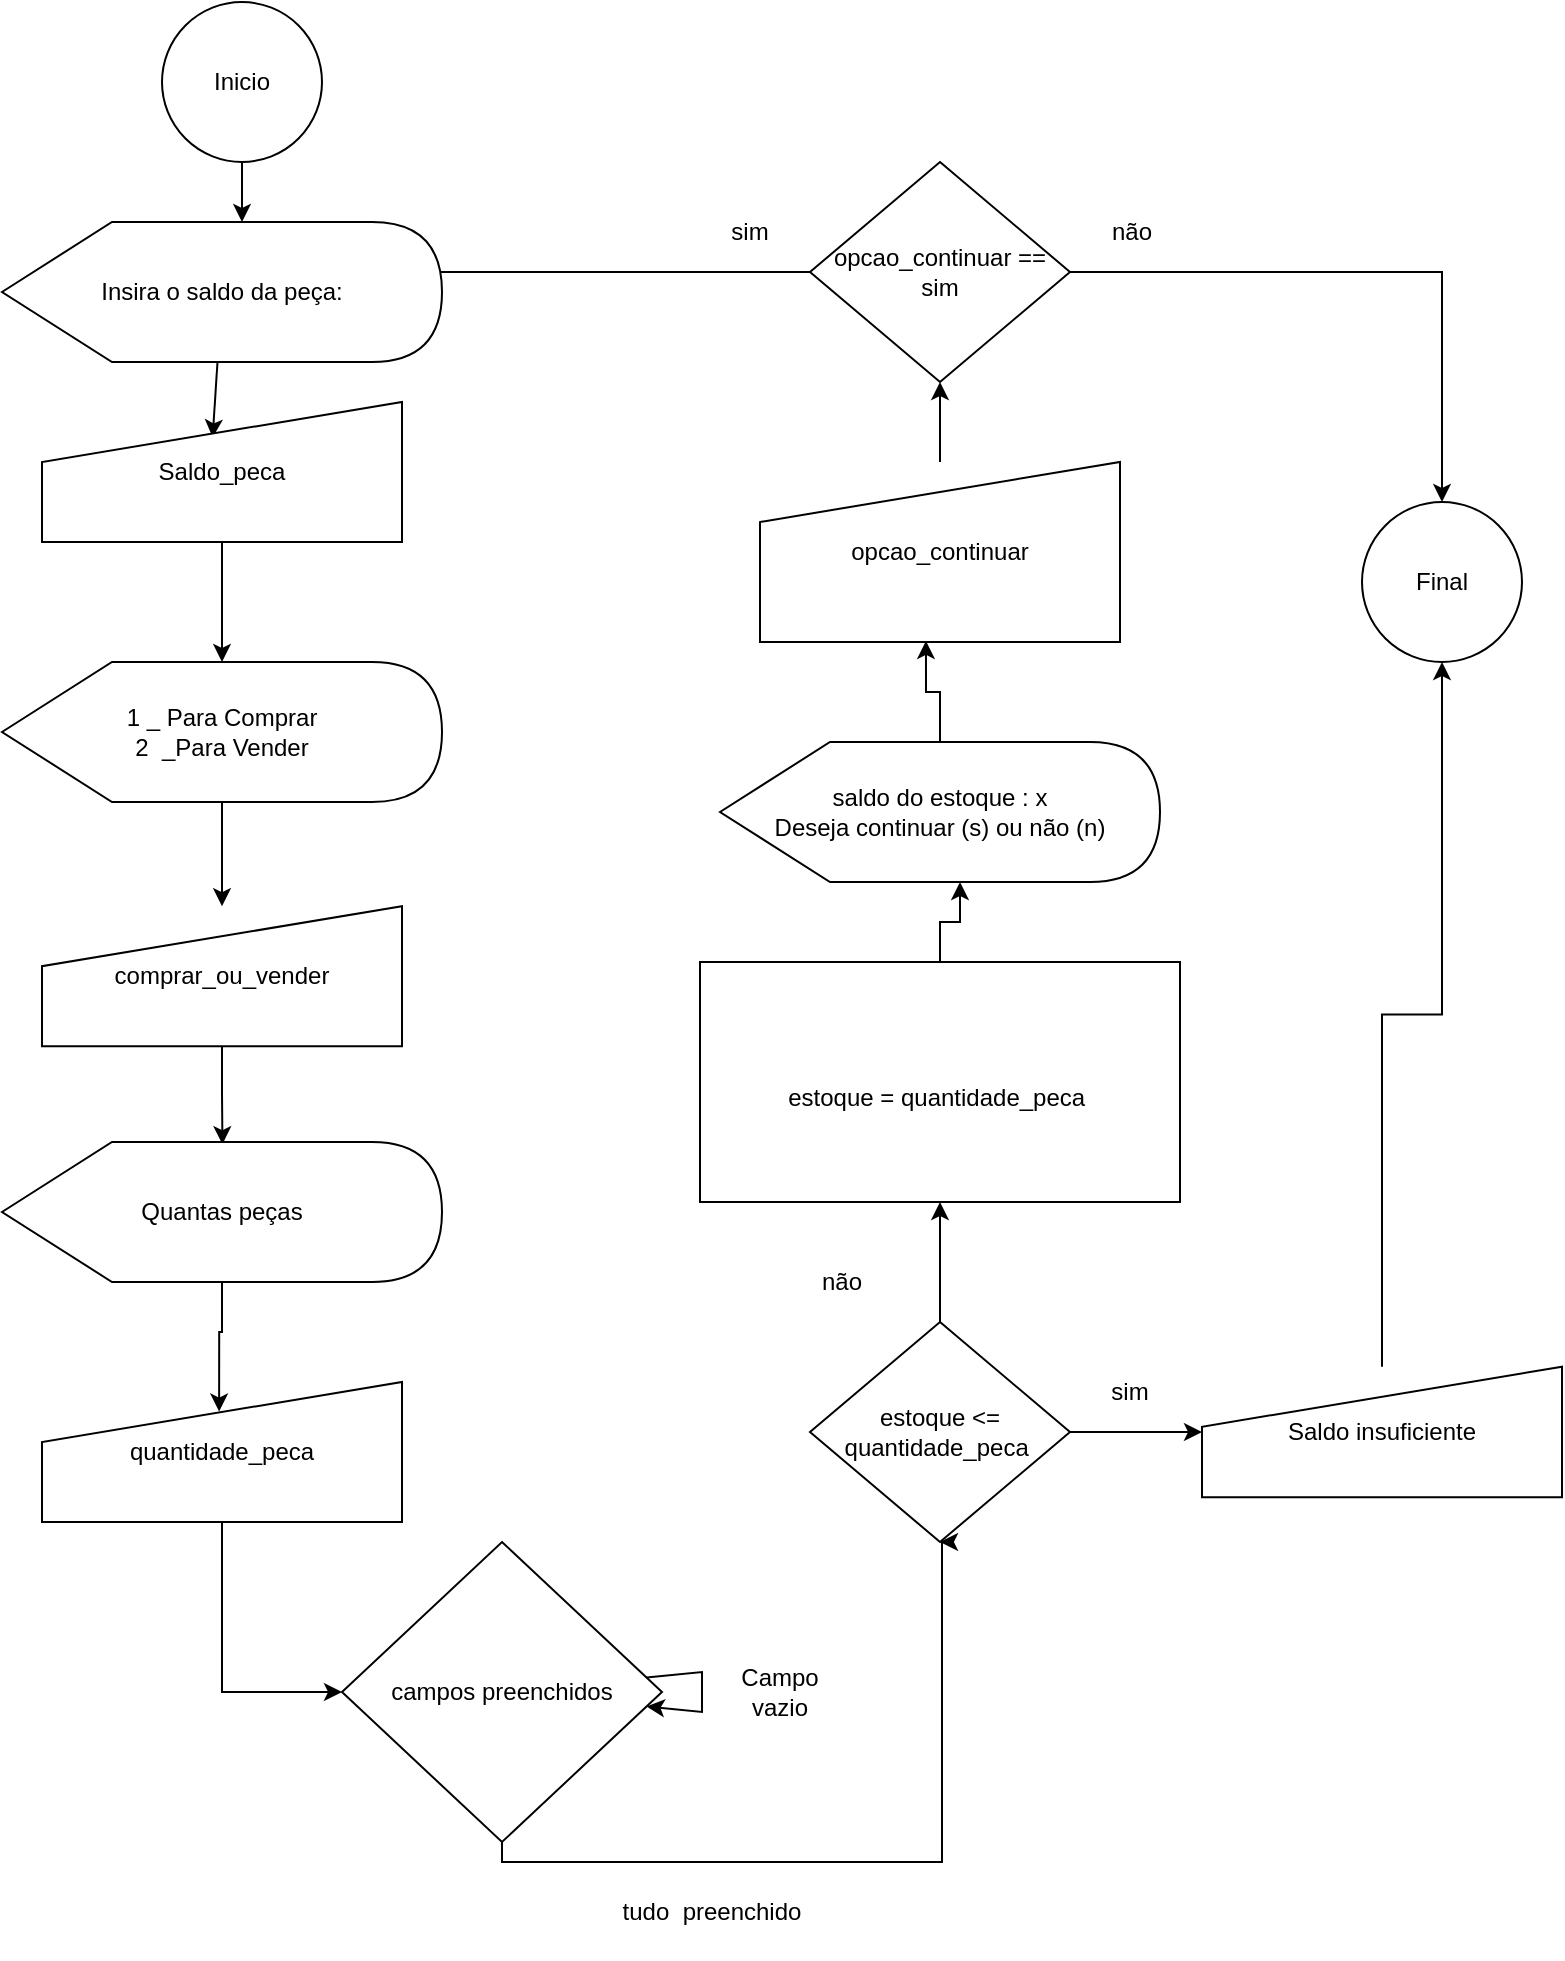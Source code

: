 <mxfile version="20.8.3" type="github">
  <diagram id="s8lGNTlZyGDKWvNCeoKv" name="Página-1">
    <mxGraphModel dx="1165" dy="398" grid="1" gridSize="10" guides="1" tooltips="1" connect="1" arrows="1" fold="1" page="1" pageScale="1" pageWidth="827" pageHeight="1169" math="0" shadow="0">
      <root>
        <mxCell id="0" />
        <mxCell id="1" parent="0" />
        <mxCell id="6lvpyDJvIURICQRPQb3R-1" value="Inicio" style="ellipse;whiteSpace=wrap;html=1;aspect=fixed;" vertex="1" parent="1">
          <mxGeometry x="90" width="80" height="80" as="geometry" />
        </mxCell>
        <mxCell id="6lvpyDJvIURICQRPQb3R-55" style="edgeStyle=orthogonalEdgeStyle;rounded=0;orthogonalLoop=1;jettySize=auto;html=1;entryX=0.5;entryY=1;entryDx=0;entryDy=0;" edge="1" parent="1" source="6lvpyDJvIURICQRPQb3R-4" target="6lvpyDJvIURICQRPQb3R-18">
          <mxGeometry relative="1" as="geometry">
            <Array as="points">
              <mxPoint x="260" y="930" />
              <mxPoint x="480" y="930" />
            </Array>
          </mxGeometry>
        </mxCell>
        <mxCell id="6lvpyDJvIURICQRPQb3R-4" value="campos preenchidos" style="rhombus;whiteSpace=wrap;html=1;" vertex="1" parent="1">
          <mxGeometry x="180" y="770" width="160" height="150" as="geometry" />
        </mxCell>
        <mxCell id="6lvpyDJvIURICQRPQb3R-10" value="" style="endArrow=classic;html=1;rounded=0;entryX=0;entryY=0;entryDx=120;entryDy=0;entryPerimeter=0;" edge="1" parent="1" source="6lvpyDJvIURICQRPQb3R-1" target="6lvpyDJvIURICQRPQb3R-44">
          <mxGeometry width="50" height="50" relative="1" as="geometry">
            <mxPoint x="230" y="130" as="sourcePoint" />
            <mxPoint x="120" y="100" as="targetPoint" />
          </mxGeometry>
        </mxCell>
        <mxCell id="6lvpyDJvIURICQRPQb3R-11" value="" style="endArrow=classic;html=1;rounded=0;entryX=0.474;entryY=0.253;entryDx=0;entryDy=0;entryPerimeter=0;" edge="1" parent="1" source="6lvpyDJvIURICQRPQb3R-44" target="6lvpyDJvIURICQRPQb3R-43">
          <mxGeometry width="50" height="50" relative="1" as="geometry">
            <mxPoint x="120" y="170" as="sourcePoint" />
            <mxPoint x="120" y="220" as="targetPoint" />
          </mxGeometry>
        </mxCell>
        <mxCell id="6lvpyDJvIURICQRPQb3R-14" value="" style="endArrow=classic;html=1;rounded=0;" edge="1" parent="1" source="6lvpyDJvIURICQRPQb3R-4" target="6lvpyDJvIURICQRPQb3R-4">
          <mxGeometry width="50" height="50" relative="1" as="geometry">
            <mxPoint x="230" y="630" as="sourcePoint" />
            <mxPoint x="280" y="580" as="targetPoint" />
          </mxGeometry>
        </mxCell>
        <mxCell id="6lvpyDJvIURICQRPQb3R-58" style="edgeStyle=orthogonalEdgeStyle;rounded=0;orthogonalLoop=1;jettySize=auto;html=1;entryX=0;entryY=0;entryDx=120;entryDy=70;entryPerimeter=0;" edge="1" parent="1" source="6lvpyDJvIURICQRPQb3R-16" target="6lvpyDJvIURICQRPQb3R-57">
          <mxGeometry relative="1" as="geometry" />
        </mxCell>
        <mxCell id="6lvpyDJvIURICQRPQb3R-16" value="&lt;br&gt;estoque = quantidade_peca&amp;nbsp;" style="rounded=0;whiteSpace=wrap;html=1;" vertex="1" parent="1">
          <mxGeometry x="359" y="480" width="240" height="120" as="geometry" />
        </mxCell>
        <mxCell id="6lvpyDJvIURICQRPQb3R-54" style="edgeStyle=orthogonalEdgeStyle;rounded=0;orthogonalLoop=1;jettySize=auto;html=1;" edge="1" parent="1" source="6lvpyDJvIURICQRPQb3R-18" target="6lvpyDJvIURICQRPQb3R-16">
          <mxGeometry relative="1" as="geometry" />
        </mxCell>
        <mxCell id="6lvpyDJvIURICQRPQb3R-18" value="estoque &amp;lt;= quantidade_peca&amp;nbsp;" style="rhombus;whiteSpace=wrap;html=1;" vertex="1" parent="1">
          <mxGeometry x="414" y="660" width="130" height="110" as="geometry" />
        </mxCell>
        <mxCell id="6lvpyDJvIURICQRPQb3R-24" value="tudo&amp;nbsp; preenchido" style="text;html=1;strokeColor=none;fillColor=none;align=center;verticalAlign=middle;whiteSpace=wrap;rounded=0;" vertex="1" parent="1">
          <mxGeometry x="310" y="940" width="110" height="30" as="geometry" />
        </mxCell>
        <mxCell id="6lvpyDJvIURICQRPQb3R-25" value="Campo vazio" style="text;html=1;strokeColor=none;fillColor=none;align=center;verticalAlign=middle;whiteSpace=wrap;rounded=0;" vertex="1" parent="1">
          <mxGeometry x="369" y="830" width="60" height="30" as="geometry" />
        </mxCell>
        <mxCell id="6lvpyDJvIURICQRPQb3R-26" value="sim" style="text;html=1;strokeColor=none;fillColor=none;align=center;verticalAlign=middle;whiteSpace=wrap;rounded=0;" vertex="1" parent="1">
          <mxGeometry x="544" y="680" width="60" height="30" as="geometry" />
        </mxCell>
        <mxCell id="6lvpyDJvIURICQRPQb3R-34" style="edgeStyle=orthogonalEdgeStyle;rounded=0;orthogonalLoop=1;jettySize=auto;html=1;entryX=0.5;entryY=1;entryDx=0;entryDy=0;" edge="1" parent="1" source="6lvpyDJvIURICQRPQb3R-27" target="6lvpyDJvIURICQRPQb3R-33">
          <mxGeometry relative="1" as="geometry" />
        </mxCell>
        <mxCell id="6lvpyDJvIURICQRPQb3R-27" value="Saldo insuficiente" style="shape=manualInput;whiteSpace=wrap;html=1;" vertex="1" parent="1">
          <mxGeometry x="610" y="682.37" width="180" height="65.26" as="geometry" />
        </mxCell>
        <mxCell id="6lvpyDJvIURICQRPQb3R-28" value="" style="endArrow=classic;html=1;rounded=0;exitX=1;exitY=0.5;exitDx=0;exitDy=0;entryX=0;entryY=0.5;entryDx=0;entryDy=0;" edge="1" parent="1" source="6lvpyDJvIURICQRPQb3R-18" target="6lvpyDJvIURICQRPQb3R-27">
          <mxGeometry width="50" height="50" relative="1" as="geometry">
            <mxPoint x="479" y="700" as="sourcePoint" />
            <mxPoint x="479" y="619.74" as="targetPoint" />
          </mxGeometry>
        </mxCell>
        <mxCell id="6lvpyDJvIURICQRPQb3R-31" value="não" style="text;html=1;strokeColor=none;fillColor=none;align=center;verticalAlign=middle;whiteSpace=wrap;rounded=0;" vertex="1" parent="1">
          <mxGeometry x="400" y="625" width="60" height="30" as="geometry" />
        </mxCell>
        <mxCell id="6lvpyDJvIURICQRPQb3R-33" value="Final" style="ellipse;whiteSpace=wrap;html=1;aspect=fixed;" vertex="1" parent="1">
          <mxGeometry x="690" y="250" width="80" height="80" as="geometry" />
        </mxCell>
        <mxCell id="6lvpyDJvIURICQRPQb3R-36" style="edgeStyle=orthogonalEdgeStyle;rounded=0;orthogonalLoop=1;jettySize=auto;html=1;" edge="1" parent="1" source="6lvpyDJvIURICQRPQb3R-35">
          <mxGeometry relative="1" as="geometry">
            <mxPoint x="210" y="135" as="targetPoint" />
          </mxGeometry>
        </mxCell>
        <mxCell id="6lvpyDJvIURICQRPQb3R-42" style="edgeStyle=orthogonalEdgeStyle;rounded=0;orthogonalLoop=1;jettySize=auto;html=1;" edge="1" parent="1" source="6lvpyDJvIURICQRPQb3R-35" target="6lvpyDJvIURICQRPQb3R-33">
          <mxGeometry relative="1" as="geometry" />
        </mxCell>
        <mxCell id="6lvpyDJvIURICQRPQb3R-35" value="opcao_continuar == sim" style="rhombus;whiteSpace=wrap;html=1;" vertex="1" parent="1">
          <mxGeometry x="414" y="80" width="130" height="110" as="geometry" />
        </mxCell>
        <mxCell id="6lvpyDJvIURICQRPQb3R-37" value="sim" style="text;html=1;strokeColor=none;fillColor=none;align=center;verticalAlign=middle;whiteSpace=wrap;rounded=0;" vertex="1" parent="1">
          <mxGeometry x="354" y="100" width="60" height="30" as="geometry" />
        </mxCell>
        <mxCell id="6lvpyDJvIURICQRPQb3R-38" value="não" style="text;html=1;strokeColor=none;fillColor=none;align=center;verticalAlign=middle;whiteSpace=wrap;rounded=0;" vertex="1" parent="1">
          <mxGeometry x="545" y="100" width="60" height="30" as="geometry" />
        </mxCell>
        <mxCell id="6lvpyDJvIURICQRPQb3R-47" style="edgeStyle=orthogonalEdgeStyle;rounded=0;orthogonalLoop=1;jettySize=auto;html=1;" edge="1" parent="1" source="6lvpyDJvIURICQRPQb3R-43" target="6lvpyDJvIURICQRPQb3R-46">
          <mxGeometry relative="1" as="geometry" />
        </mxCell>
        <mxCell id="6lvpyDJvIURICQRPQb3R-43" value="Saldo_peca" style="shape=manualInput;whiteSpace=wrap;html=1;" vertex="1" parent="1">
          <mxGeometry x="30" y="200" width="180" height="70" as="geometry" />
        </mxCell>
        <mxCell id="6lvpyDJvIURICQRPQb3R-44" value="Insira o saldo da peça:" style="shape=display;whiteSpace=wrap;html=1;" vertex="1" parent="1">
          <mxGeometry x="10" y="110" width="220" height="70" as="geometry" />
        </mxCell>
        <mxCell id="6lvpyDJvIURICQRPQb3R-51" style="edgeStyle=orthogonalEdgeStyle;rounded=0;orthogonalLoop=1;jettySize=auto;html=1;entryX=0.501;entryY=0.016;entryDx=0;entryDy=0;entryPerimeter=0;" edge="1" parent="1" source="6lvpyDJvIURICQRPQb3R-45" target="6lvpyDJvIURICQRPQb3R-50">
          <mxGeometry relative="1" as="geometry" />
        </mxCell>
        <mxCell id="6lvpyDJvIURICQRPQb3R-45" value="comprar_ou_vender" style="shape=manualInput;whiteSpace=wrap;html=1;" vertex="1" parent="1">
          <mxGeometry x="30" y="452.11" width="180" height="70" as="geometry" />
        </mxCell>
        <mxCell id="6lvpyDJvIURICQRPQb3R-48" style="edgeStyle=orthogonalEdgeStyle;rounded=0;orthogonalLoop=1;jettySize=auto;html=1;" edge="1" parent="1" source="6lvpyDJvIURICQRPQb3R-46" target="6lvpyDJvIURICQRPQb3R-45">
          <mxGeometry relative="1" as="geometry" />
        </mxCell>
        <mxCell id="6lvpyDJvIURICQRPQb3R-46" value="1 _ Para Comprar&lt;br&gt;2&amp;nbsp; _Para Vender" style="shape=display;whiteSpace=wrap;html=1;" vertex="1" parent="1">
          <mxGeometry x="10" y="330" width="220" height="70" as="geometry" />
        </mxCell>
        <mxCell id="6lvpyDJvIURICQRPQb3R-53" style="edgeStyle=orthogonalEdgeStyle;rounded=0;orthogonalLoop=1;jettySize=auto;html=1;entryX=0;entryY=0.5;entryDx=0;entryDy=0;" edge="1" parent="1" source="6lvpyDJvIURICQRPQb3R-49" target="6lvpyDJvIURICQRPQb3R-4">
          <mxGeometry relative="1" as="geometry" />
        </mxCell>
        <mxCell id="6lvpyDJvIURICQRPQb3R-49" value="quantidade_peca" style="shape=manualInput;whiteSpace=wrap;html=1;" vertex="1" parent="1">
          <mxGeometry x="30" y="690" width="180" height="70" as="geometry" />
        </mxCell>
        <mxCell id="6lvpyDJvIURICQRPQb3R-52" style="edgeStyle=orthogonalEdgeStyle;rounded=0;orthogonalLoop=1;jettySize=auto;html=1;entryX=0.492;entryY=0.211;entryDx=0;entryDy=0;entryPerimeter=0;" edge="1" parent="1" source="6lvpyDJvIURICQRPQb3R-50" target="6lvpyDJvIURICQRPQb3R-49">
          <mxGeometry relative="1" as="geometry" />
        </mxCell>
        <mxCell id="6lvpyDJvIURICQRPQb3R-50" value="Quantas peças" style="shape=display;whiteSpace=wrap;html=1;" vertex="1" parent="1">
          <mxGeometry x="10" y="570" width="220" height="70" as="geometry" />
        </mxCell>
        <mxCell id="6lvpyDJvIURICQRPQb3R-60" style="edgeStyle=orthogonalEdgeStyle;rounded=0;orthogonalLoop=1;jettySize=auto;html=1;entryX=0.5;entryY=1;entryDx=0;entryDy=0;" edge="1" parent="1" source="6lvpyDJvIURICQRPQb3R-56" target="6lvpyDJvIURICQRPQb3R-35">
          <mxGeometry relative="1" as="geometry" />
        </mxCell>
        <mxCell id="6lvpyDJvIURICQRPQb3R-56" value="opcao_continuar" style="shape=manualInput;whiteSpace=wrap;html=1;" vertex="1" parent="1">
          <mxGeometry x="389" y="230" width="180" height="90" as="geometry" />
        </mxCell>
        <mxCell id="6lvpyDJvIURICQRPQb3R-59" style="edgeStyle=orthogonalEdgeStyle;rounded=0;orthogonalLoop=1;jettySize=auto;html=1;entryX=0.461;entryY=0.994;entryDx=0;entryDy=0;entryPerimeter=0;" edge="1" parent="1" source="6lvpyDJvIURICQRPQb3R-57" target="6lvpyDJvIURICQRPQb3R-56">
          <mxGeometry relative="1" as="geometry" />
        </mxCell>
        <mxCell id="6lvpyDJvIURICQRPQb3R-57" value="saldo do estoque : x&lt;br&gt;Deseja continuar (s) ou não (n)" style="shape=display;whiteSpace=wrap;html=1;" vertex="1" parent="1">
          <mxGeometry x="369" y="370" width="220" height="70" as="geometry" />
        </mxCell>
        <mxCell id="6lvpyDJvIURICQRPQb3R-63" style="edgeStyle=orthogonalEdgeStyle;rounded=0;orthogonalLoop=1;jettySize=auto;html=1;exitX=0.5;exitY=1;exitDx=0;exitDy=0;" edge="1" parent="1" source="6lvpyDJvIURICQRPQb3R-24" target="6lvpyDJvIURICQRPQb3R-24">
          <mxGeometry relative="1" as="geometry" />
        </mxCell>
      </root>
    </mxGraphModel>
  </diagram>
</mxfile>
